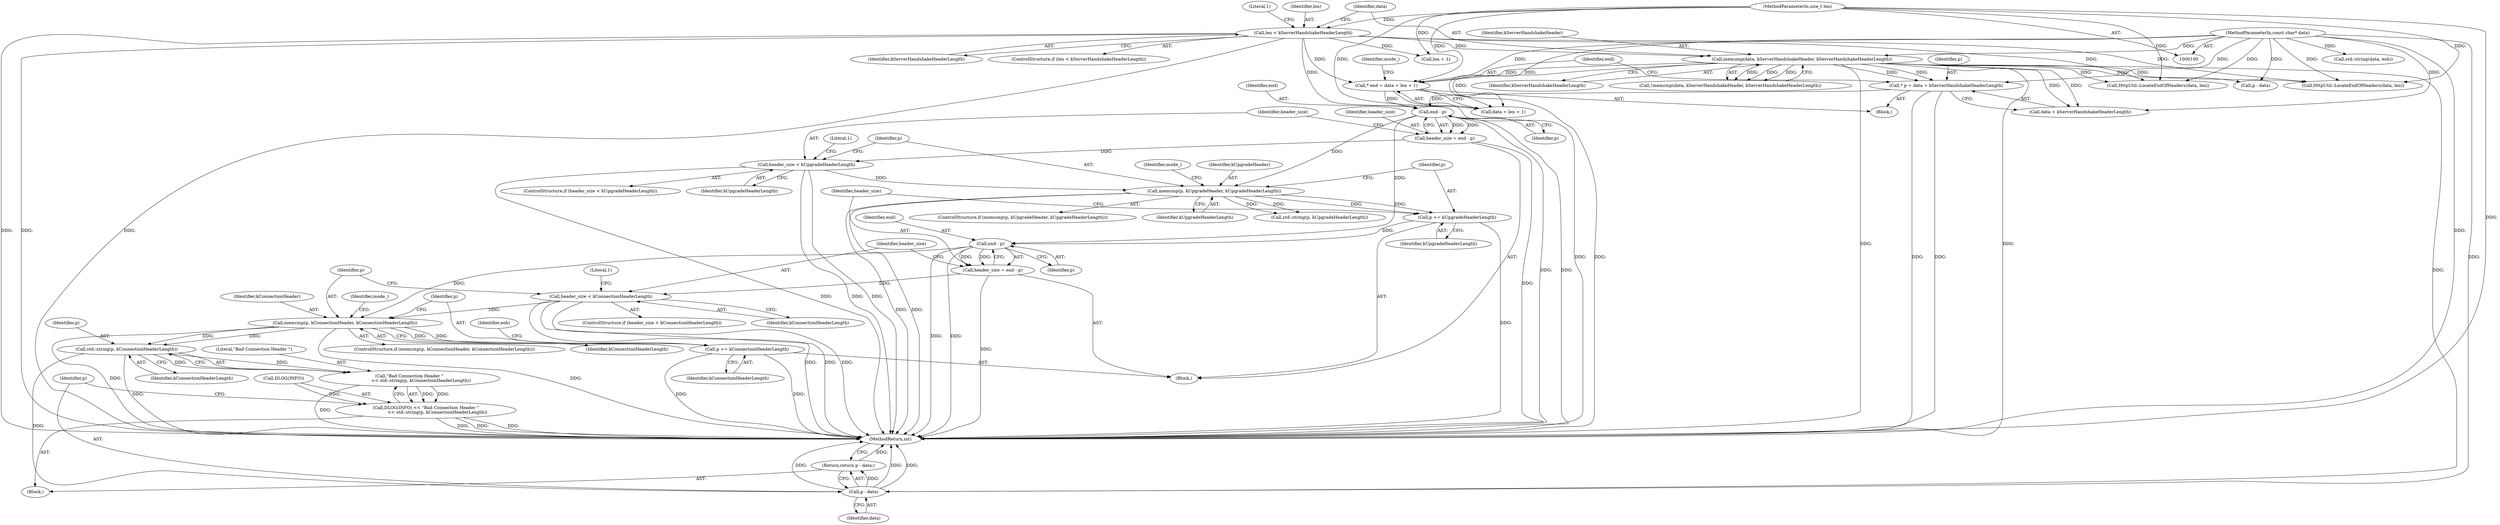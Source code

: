 digraph "1_Chrome_511d0a0a31a54e0cc0f15cb1b977dc9f9b20f0d3_4@pointer" {
"1000200" [label="(Call,end - p)"];
"1000164" [label="(Call,end - p)"];
"1000149" [label="(Call,* end = data + len + 1)"];
"1000101" [label="(MethodParameterIn,const char* data)"];
"1000117" [label="(Call,memcmp(data, kServerHandshakeHeader, kServerHandshakeHeaderLength))"];
"1000108" [label="(Call,len < kServerHandshakeHeaderLength)"];
"1000102" [label="(MethodParameterIn,size_t len)"];
"1000143" [label="(Call,* p = data + kServerHandshakeHeaderLength)"];
"1000195" [label="(Call,p += kUpgradeHeaderLength)"];
"1000175" [label="(Call,memcmp(p, kUpgradeHeader, kUpgradeHeaderLength))"];
"1000168" [label="(Call,header_size < kUpgradeHeaderLength)"];
"1000162" [label="(Call,header_size = end - p)"];
"1000198" [label="(Call,header_size = end - p)"];
"1000204" [label="(Call,header_size < kConnectionHeaderLength)"];
"1000211" [label="(Call,memcmp(p, kConnectionHeader, kConnectionHeaderLength))"];
"1000224" [label="(Call,std::string(p, kConnectionHeaderLength))"];
"1000222" [label="(Call,\"Bad Connection Header \"\n                 << std::string(p, kConnectionHeaderLength))"];
"1000219" [label="(Call,DLOG(INFO) << \"Bad Connection Header \"\n                 << std::string(p, kConnectionHeaderLength))"];
"1000228" [label="(Call,p - data)"];
"1000227" [label="(Return,return p - data;)"];
"1000231" [label="(Call,p += kConnectionHeaderLength)"];
"1000226" [label="(Identifier,kConnectionHeaderLength)"];
"1000167" [label="(ControlStructure,if (header_size < kUpgradeHeaderLength))"];
"1000145" [label="(Call,data + kServerHandshakeHeaderLength)"];
"1000173" [label="(Literal,1)"];
"1000168" [label="(Call,header_size < kUpgradeHeaderLength)"];
"1000117" [label="(Call,memcmp(data, kServerHandshakeHeader, kServerHandshakeHeaderLength))"];
"1000169" [label="(Identifier,header_size)"];
"1000213" [label="(Identifier,kConnectionHeader)"];
"1000103" [label="(Block,)"];
"1000223" [label="(Literal,\"Bad Connection Header \")"];
"1000151" [label="(Call,data + len + 1)"];
"1000237" [label="(Call,HttpUtil::LocateEndOfHeaders(data, len))"];
"1000233" [label="(Identifier,kConnectionHeaderLength)"];
"1000203" [label="(ControlStructure,if (header_size < kConnectionHeaderLength))"];
"1000102" [label="(MethodParameterIn,size_t len)"];
"1000143" [label="(Call,* p = data + kServerHandshakeHeaderLength)"];
"1000118" [label="(Identifier,data)"];
"1000219" [label="(Call,DLOG(INFO) << \"Bad Connection Header \"\n                 << std::string(p, kConnectionHeaderLength))"];
"1000175" [label="(Call,memcmp(p, kUpgradeHeader, kUpgradeHeaderLength))"];
"1000201" [label="(Identifier,end)"];
"1000120" [label="(Identifier,kServerHandshakeHeaderLength)"];
"1000153" [label="(Call,len + 1)"];
"1000150" [label="(Identifier,end)"];
"1000210" [label="(ControlStructure,if (memcmp(p, kConnectionHeader, kConnectionHeaderLength)))"];
"1000198" [label="(Call,header_size = end - p)"];
"1000101" [label="(MethodParameterIn,const char* data)"];
"1000174" [label="(ControlStructure,if (memcmp(p, kUpgradeHeader, kUpgradeHeaderLength)))"];
"1000214" [label="(Identifier,kConnectionHeaderLength)"];
"1000163" [label="(Identifier,header_size)"];
"1000130" [label="(Call,HttpUtil::LocateEndOfHeaders(data, len))"];
"1000162" [label="(Call,header_size = end - p)"];
"1000224" [label="(Call,std::string(p, kConnectionHeaderLength))"];
"1000231" [label="(Call,p += kConnectionHeaderLength)"];
"1000220" [label="(Call,DLOG(INFO))"];
"1000195" [label="(Call,p += kUpgradeHeaderLength)"];
"1000160" [label="(Block,)"];
"1000176" [label="(Identifier,p)"];
"1000181" [label="(Identifier,mode_)"];
"1000165" [label="(Identifier,end)"];
"1000166" [label="(Identifier,p)"];
"1000188" [label="(Call,std::string(p, kUpgradeHeaderLength))"];
"1000217" [label="(Identifier,mode_)"];
"1000206" [label="(Identifier,kConnectionHeaderLength)"];
"1000259" [label="(Call,std::string(data, eoh))"];
"1000222" [label="(Call,\"Bad Connection Header \"\n                 << std::string(p, kConnectionHeaderLength))"];
"1000110" [label="(Identifier,kServerHandshakeHeaderLength)"];
"1000158" [label="(Identifier,mode_)"];
"1000114" [label="(Literal,1)"];
"1000196" [label="(Identifier,p)"];
"1000209" [label="(Literal,1)"];
"1000230" [label="(Identifier,data)"];
"1000212" [label="(Identifier,p)"];
"1000109" [label="(Identifier,len)"];
"1000200" [label="(Call,end - p)"];
"1000177" [label="(Identifier,kUpgradeHeader)"];
"1000192" [label="(Call,p - data)"];
"1000202" [label="(Identifier,p)"];
"1000229" [label="(Identifier,p)"];
"1000225" [label="(Identifier,p)"];
"1000170" [label="(Identifier,kUpgradeHeaderLength)"];
"1000144" [label="(Identifier,p)"];
"1000228" [label="(Call,p - data)"];
"1000164" [label="(Call,end - p)"];
"1000211" [label="(Call,memcmp(p, kConnectionHeader, kConnectionHeaderLength))"];
"1000149" [label="(Call,* end = data + len + 1)"];
"1000119" [label="(Identifier,kServerHandshakeHeader)"];
"1000215" [label="(Block,)"];
"1000178" [label="(Identifier,kUpgradeHeaderLength)"];
"1000205" [label="(Identifier,header_size)"];
"1000232" [label="(Identifier,p)"];
"1000116" [label="(Call,!memcmp(data, kServerHandshakeHeader, kServerHandshakeHeaderLength))"];
"1000108" [label="(Call,len < kServerHandshakeHeaderLength)"];
"1000107" [label="(ControlStructure,if (len < kServerHandshakeHeaderLength))"];
"1000236" [label="(Identifier,eoh)"];
"1000197" [label="(Identifier,kUpgradeHeaderLength)"];
"1000199" [label="(Identifier,header_size)"];
"1000204" [label="(Call,header_size < kConnectionHeaderLength)"];
"1000227" [label="(Return,return p - data;)"];
"1000288" [label="(MethodReturn,int)"];
"1000200" -> "1000198"  [label="AST: "];
"1000200" -> "1000202"  [label="CFG: "];
"1000201" -> "1000200"  [label="AST: "];
"1000202" -> "1000200"  [label="AST: "];
"1000198" -> "1000200"  [label="CFG: "];
"1000200" -> "1000288"  [label="DDG: "];
"1000200" -> "1000288"  [label="DDG: "];
"1000200" -> "1000198"  [label="DDG: "];
"1000200" -> "1000198"  [label="DDG: "];
"1000164" -> "1000200"  [label="DDG: "];
"1000195" -> "1000200"  [label="DDG: "];
"1000200" -> "1000211"  [label="DDG: "];
"1000164" -> "1000162"  [label="AST: "];
"1000164" -> "1000166"  [label="CFG: "];
"1000165" -> "1000164"  [label="AST: "];
"1000166" -> "1000164"  [label="AST: "];
"1000162" -> "1000164"  [label="CFG: "];
"1000164" -> "1000288"  [label="DDG: "];
"1000164" -> "1000288"  [label="DDG: "];
"1000164" -> "1000162"  [label="DDG: "];
"1000164" -> "1000162"  [label="DDG: "];
"1000149" -> "1000164"  [label="DDG: "];
"1000143" -> "1000164"  [label="DDG: "];
"1000164" -> "1000175"  [label="DDG: "];
"1000149" -> "1000103"  [label="AST: "];
"1000149" -> "1000151"  [label="CFG: "];
"1000150" -> "1000149"  [label="AST: "];
"1000151" -> "1000149"  [label="AST: "];
"1000158" -> "1000149"  [label="CFG: "];
"1000149" -> "1000288"  [label="DDG: "];
"1000149" -> "1000288"  [label="DDG: "];
"1000101" -> "1000149"  [label="DDG: "];
"1000117" -> "1000149"  [label="DDG: "];
"1000108" -> "1000149"  [label="DDG: "];
"1000102" -> "1000149"  [label="DDG: "];
"1000101" -> "1000100"  [label="AST: "];
"1000101" -> "1000288"  [label="DDG: "];
"1000101" -> "1000117"  [label="DDG: "];
"1000101" -> "1000130"  [label="DDG: "];
"1000101" -> "1000143"  [label="DDG: "];
"1000101" -> "1000145"  [label="DDG: "];
"1000101" -> "1000151"  [label="DDG: "];
"1000101" -> "1000192"  [label="DDG: "];
"1000101" -> "1000228"  [label="DDG: "];
"1000101" -> "1000237"  [label="DDG: "];
"1000101" -> "1000259"  [label="DDG: "];
"1000117" -> "1000116"  [label="AST: "];
"1000117" -> "1000120"  [label="CFG: "];
"1000118" -> "1000117"  [label="AST: "];
"1000119" -> "1000117"  [label="AST: "];
"1000120" -> "1000117"  [label="AST: "];
"1000116" -> "1000117"  [label="CFG: "];
"1000117" -> "1000288"  [label="DDG: "];
"1000117" -> "1000288"  [label="DDG: "];
"1000117" -> "1000116"  [label="DDG: "];
"1000117" -> "1000116"  [label="DDG: "];
"1000117" -> "1000116"  [label="DDG: "];
"1000108" -> "1000117"  [label="DDG: "];
"1000117" -> "1000130"  [label="DDG: "];
"1000117" -> "1000143"  [label="DDG: "];
"1000117" -> "1000143"  [label="DDG: "];
"1000117" -> "1000145"  [label="DDG: "];
"1000117" -> "1000145"  [label="DDG: "];
"1000117" -> "1000151"  [label="DDG: "];
"1000117" -> "1000192"  [label="DDG: "];
"1000117" -> "1000228"  [label="DDG: "];
"1000117" -> "1000237"  [label="DDG: "];
"1000108" -> "1000107"  [label="AST: "];
"1000108" -> "1000110"  [label="CFG: "];
"1000109" -> "1000108"  [label="AST: "];
"1000110" -> "1000108"  [label="AST: "];
"1000114" -> "1000108"  [label="CFG: "];
"1000118" -> "1000108"  [label="CFG: "];
"1000108" -> "1000288"  [label="DDG: "];
"1000108" -> "1000288"  [label="DDG: "];
"1000108" -> "1000288"  [label="DDG: "];
"1000102" -> "1000108"  [label="DDG: "];
"1000108" -> "1000130"  [label="DDG: "];
"1000108" -> "1000151"  [label="DDG: "];
"1000108" -> "1000153"  [label="DDG: "];
"1000108" -> "1000237"  [label="DDG: "];
"1000102" -> "1000100"  [label="AST: "];
"1000102" -> "1000288"  [label="DDG: "];
"1000102" -> "1000130"  [label="DDG: "];
"1000102" -> "1000151"  [label="DDG: "];
"1000102" -> "1000153"  [label="DDG: "];
"1000102" -> "1000237"  [label="DDG: "];
"1000143" -> "1000103"  [label="AST: "];
"1000143" -> "1000145"  [label="CFG: "];
"1000144" -> "1000143"  [label="AST: "];
"1000145" -> "1000143"  [label="AST: "];
"1000150" -> "1000143"  [label="CFG: "];
"1000143" -> "1000288"  [label="DDG: "];
"1000143" -> "1000288"  [label="DDG: "];
"1000195" -> "1000160"  [label="AST: "];
"1000195" -> "1000197"  [label="CFG: "];
"1000196" -> "1000195"  [label="AST: "];
"1000197" -> "1000195"  [label="AST: "];
"1000199" -> "1000195"  [label="CFG: "];
"1000195" -> "1000288"  [label="DDG: "];
"1000175" -> "1000195"  [label="DDG: "];
"1000175" -> "1000195"  [label="DDG: "];
"1000175" -> "1000174"  [label="AST: "];
"1000175" -> "1000178"  [label="CFG: "];
"1000176" -> "1000175"  [label="AST: "];
"1000177" -> "1000175"  [label="AST: "];
"1000178" -> "1000175"  [label="AST: "];
"1000181" -> "1000175"  [label="CFG: "];
"1000196" -> "1000175"  [label="CFG: "];
"1000175" -> "1000288"  [label="DDG: "];
"1000175" -> "1000288"  [label="DDG: "];
"1000168" -> "1000175"  [label="DDG: "];
"1000175" -> "1000188"  [label="DDG: "];
"1000175" -> "1000188"  [label="DDG: "];
"1000168" -> "1000167"  [label="AST: "];
"1000168" -> "1000170"  [label="CFG: "];
"1000169" -> "1000168"  [label="AST: "];
"1000170" -> "1000168"  [label="AST: "];
"1000173" -> "1000168"  [label="CFG: "];
"1000176" -> "1000168"  [label="CFG: "];
"1000168" -> "1000288"  [label="DDG: "];
"1000168" -> "1000288"  [label="DDG: "];
"1000168" -> "1000288"  [label="DDG: "];
"1000162" -> "1000168"  [label="DDG: "];
"1000162" -> "1000160"  [label="AST: "];
"1000163" -> "1000162"  [label="AST: "];
"1000169" -> "1000162"  [label="CFG: "];
"1000162" -> "1000288"  [label="DDG: "];
"1000198" -> "1000160"  [label="AST: "];
"1000199" -> "1000198"  [label="AST: "];
"1000205" -> "1000198"  [label="CFG: "];
"1000198" -> "1000288"  [label="DDG: "];
"1000198" -> "1000204"  [label="DDG: "];
"1000204" -> "1000203"  [label="AST: "];
"1000204" -> "1000206"  [label="CFG: "];
"1000205" -> "1000204"  [label="AST: "];
"1000206" -> "1000204"  [label="AST: "];
"1000209" -> "1000204"  [label="CFG: "];
"1000212" -> "1000204"  [label="CFG: "];
"1000204" -> "1000288"  [label="DDG: "];
"1000204" -> "1000288"  [label="DDG: "];
"1000204" -> "1000288"  [label="DDG: "];
"1000204" -> "1000211"  [label="DDG: "];
"1000211" -> "1000210"  [label="AST: "];
"1000211" -> "1000214"  [label="CFG: "];
"1000212" -> "1000211"  [label="AST: "];
"1000213" -> "1000211"  [label="AST: "];
"1000214" -> "1000211"  [label="AST: "];
"1000217" -> "1000211"  [label="CFG: "];
"1000232" -> "1000211"  [label="CFG: "];
"1000211" -> "1000288"  [label="DDG: "];
"1000211" -> "1000288"  [label="DDG: "];
"1000211" -> "1000224"  [label="DDG: "];
"1000211" -> "1000224"  [label="DDG: "];
"1000211" -> "1000231"  [label="DDG: "];
"1000211" -> "1000231"  [label="DDG: "];
"1000224" -> "1000222"  [label="AST: "];
"1000224" -> "1000226"  [label="CFG: "];
"1000225" -> "1000224"  [label="AST: "];
"1000226" -> "1000224"  [label="AST: "];
"1000222" -> "1000224"  [label="CFG: "];
"1000224" -> "1000288"  [label="DDG: "];
"1000224" -> "1000222"  [label="DDG: "];
"1000224" -> "1000222"  [label="DDG: "];
"1000224" -> "1000228"  [label="DDG: "];
"1000222" -> "1000219"  [label="AST: "];
"1000223" -> "1000222"  [label="AST: "];
"1000219" -> "1000222"  [label="CFG: "];
"1000222" -> "1000288"  [label="DDG: "];
"1000222" -> "1000219"  [label="DDG: "];
"1000222" -> "1000219"  [label="DDG: "];
"1000219" -> "1000215"  [label="AST: "];
"1000220" -> "1000219"  [label="AST: "];
"1000229" -> "1000219"  [label="CFG: "];
"1000219" -> "1000288"  [label="DDG: "];
"1000219" -> "1000288"  [label="DDG: "];
"1000219" -> "1000288"  [label="DDG: "];
"1000220" -> "1000219"  [label="DDG: "];
"1000228" -> "1000227"  [label="AST: "];
"1000228" -> "1000230"  [label="CFG: "];
"1000229" -> "1000228"  [label="AST: "];
"1000230" -> "1000228"  [label="AST: "];
"1000227" -> "1000228"  [label="CFG: "];
"1000228" -> "1000288"  [label="DDG: "];
"1000228" -> "1000288"  [label="DDG: "];
"1000228" -> "1000288"  [label="DDG: "];
"1000228" -> "1000227"  [label="DDG: "];
"1000227" -> "1000215"  [label="AST: "];
"1000288" -> "1000227"  [label="CFG: "];
"1000227" -> "1000288"  [label="DDG: "];
"1000231" -> "1000160"  [label="AST: "];
"1000231" -> "1000233"  [label="CFG: "];
"1000232" -> "1000231"  [label="AST: "];
"1000233" -> "1000231"  [label="AST: "];
"1000236" -> "1000231"  [label="CFG: "];
"1000231" -> "1000288"  [label="DDG: "];
"1000231" -> "1000288"  [label="DDG: "];
}
